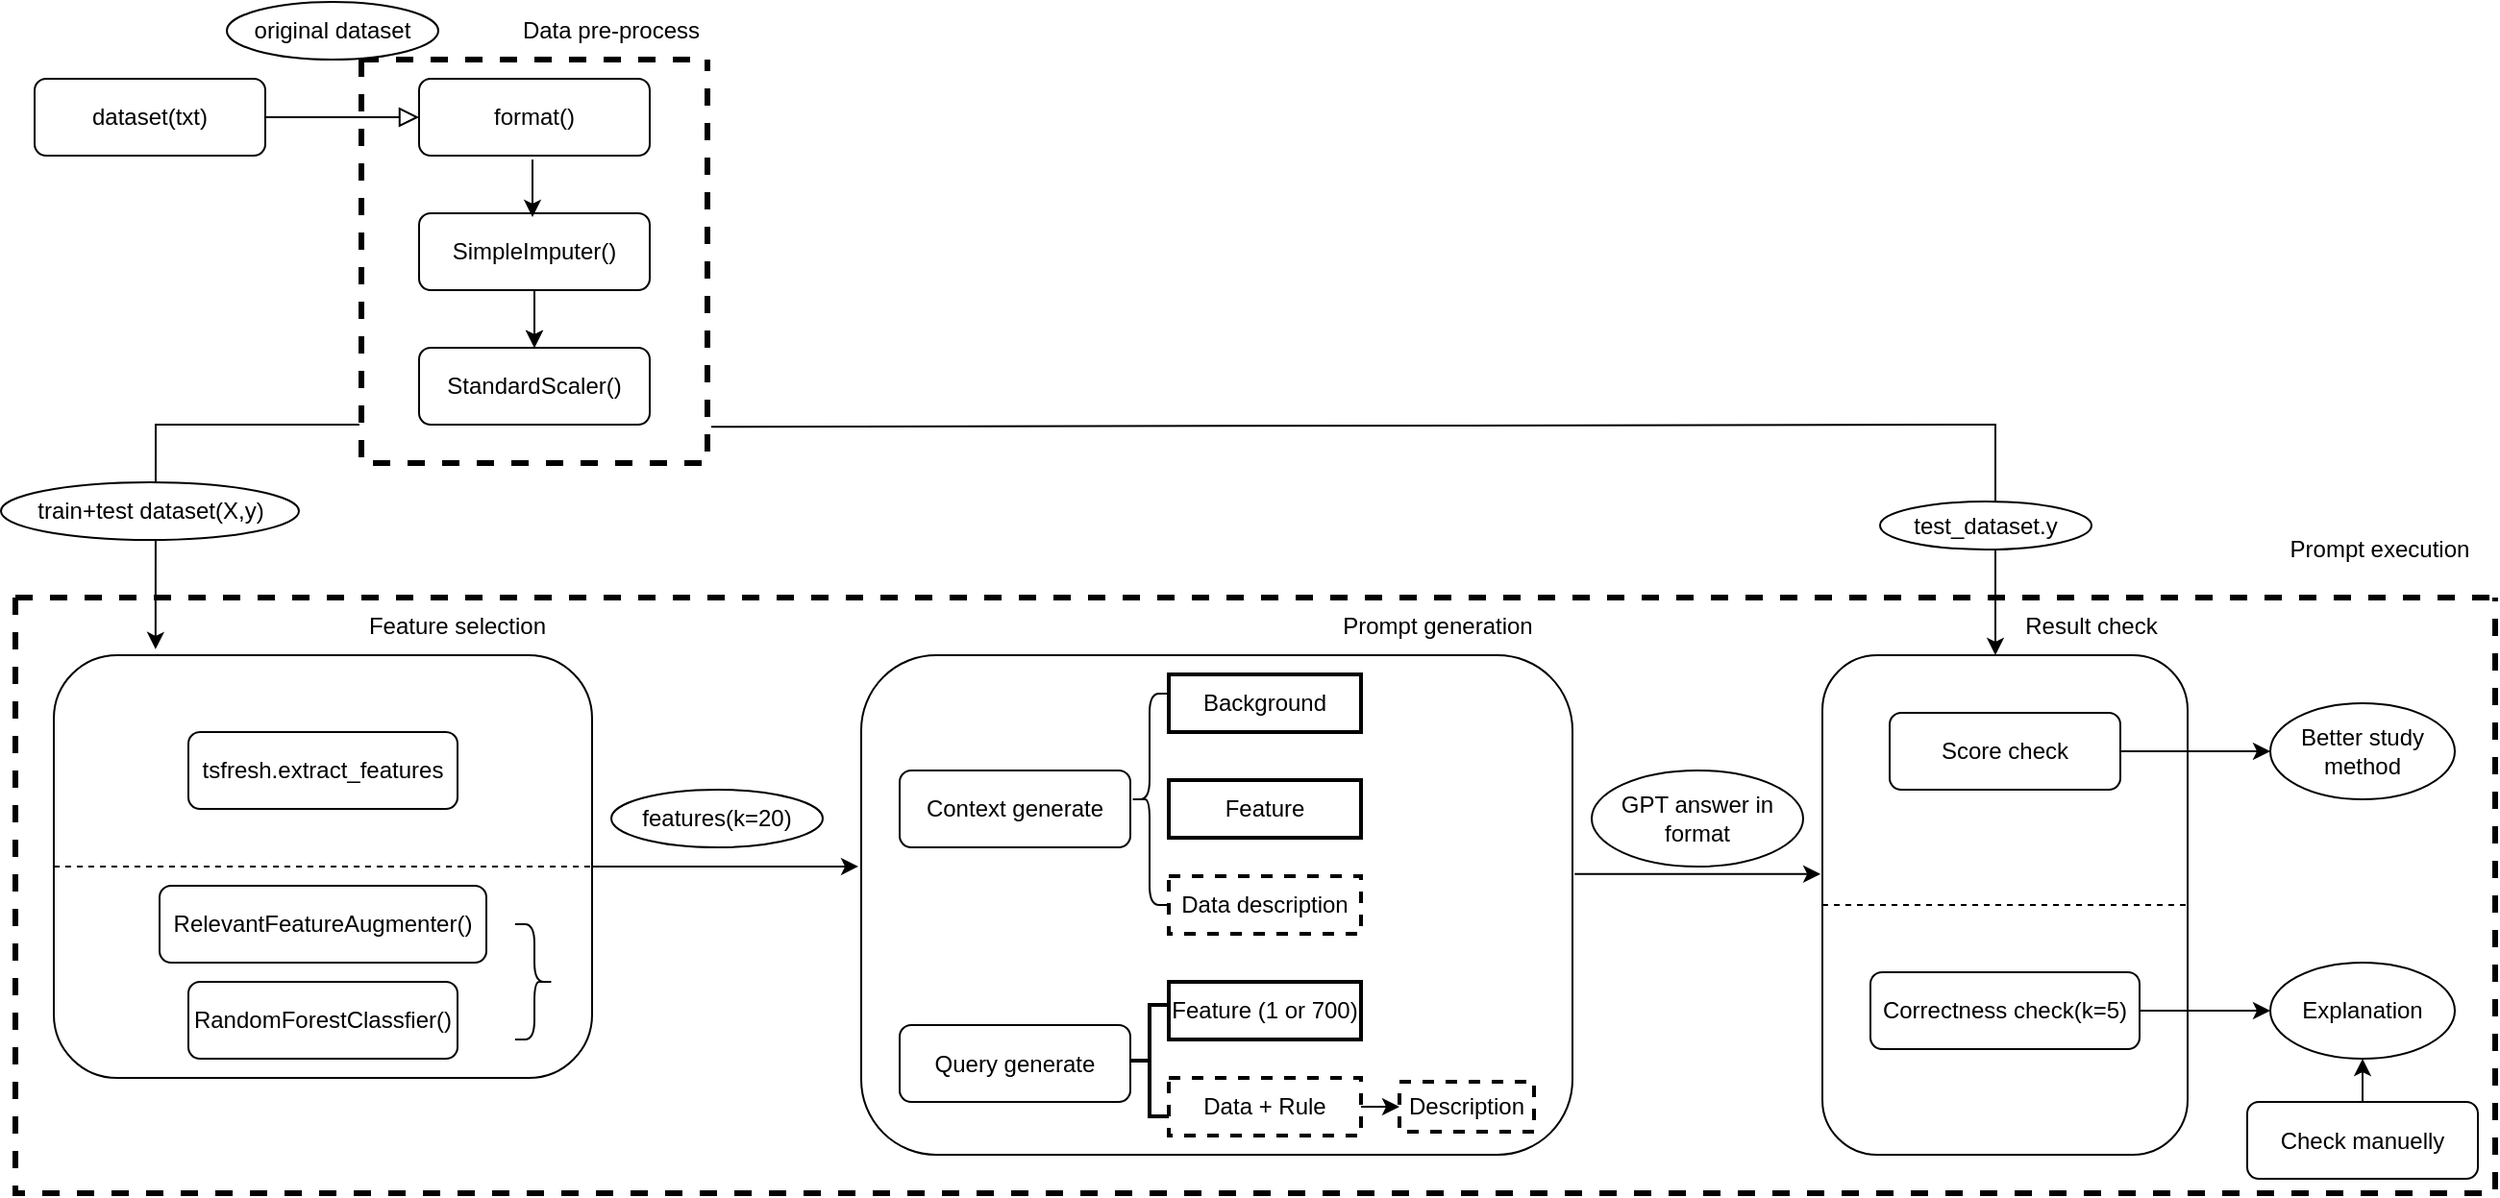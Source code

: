 <mxfile version="21.6.5" type="device">
  <diagram id="C5RBs43oDa-KdzZeNtuy" name="Page-1">
    <mxGraphModel dx="1434" dy="756" grid="1" gridSize="10" guides="1" tooltips="1" connect="1" arrows="1" fold="1" page="1" pageScale="1" pageWidth="827" pageHeight="1169" math="0" shadow="0">
      <root>
        <mxCell id="WIyWlLk6GJQsqaUBKTNV-0" />
        <mxCell id="WIyWlLk6GJQsqaUBKTNV-1" parent="WIyWlLk6GJQsqaUBKTNV-0" />
        <mxCell id="WIyWlLk6GJQsqaUBKTNV-2" value="" style="rounded=0;html=1;jettySize=auto;orthogonalLoop=1;fontSize=11;endArrow=block;endFill=0;endSize=8;strokeWidth=1;shadow=0;labelBackgroundColor=none;edgeStyle=orthogonalEdgeStyle;exitX=1;exitY=0.5;exitDx=0;exitDy=0;entryX=0;entryY=0.5;entryDx=0;entryDy=0;" parent="WIyWlLk6GJQsqaUBKTNV-1" edge="1" target="LgZh5UOVkd5tFv0mdFSw-1" source="WIyWlLk6GJQsqaUBKTNV-3">
          <mxGeometry relative="1" as="geometry">
            <mxPoint x="160" y="172" as="sourcePoint" />
            <mxPoint x="230" y="162" as="targetPoint" />
            <Array as="points">
              <mxPoint x="160" y="90" />
              <mxPoint x="160" y="90" />
            </Array>
          </mxGeometry>
        </mxCell>
        <mxCell id="WIyWlLk6GJQsqaUBKTNV-3" value="dataset(txt)" style="rounded=1;whiteSpace=wrap;html=1;fontSize=12;glass=0;strokeWidth=1;shadow=0;" parent="WIyWlLk6GJQsqaUBKTNV-1" vertex="1">
          <mxGeometry x="30" y="70" width="120" height="40" as="geometry" />
        </mxCell>
        <mxCell id="LgZh5UOVkd5tFv0mdFSw-2" value="" style="edgeStyle=orthogonalEdgeStyle;rounded=0;orthogonalLoop=1;jettySize=auto;html=1;" edge="1" parent="WIyWlLk6GJQsqaUBKTNV-1" source="gK3jX9xH8F0dARAaS51u-2" target="gK3jX9xH8F0dARAaS51u-3">
          <mxGeometry relative="1" as="geometry" />
        </mxCell>
        <mxCell id="gK3jX9xH8F0dARAaS51u-2" value="SimpleImputer()" style="rounded=1;whiteSpace=wrap;html=1;fontSize=12;glass=0;strokeWidth=1;shadow=0;" parent="WIyWlLk6GJQsqaUBKTNV-1" vertex="1">
          <mxGeometry x="230" y="140" width="120" height="40" as="geometry" />
        </mxCell>
        <mxCell id="gK3jX9xH8F0dARAaS51u-3" value="StandardScaler()" style="rounded=1;whiteSpace=wrap;html=1;fontSize=12;glass=0;strokeWidth=1;shadow=0;" parent="WIyWlLk6GJQsqaUBKTNV-1" vertex="1">
          <mxGeometry x="230" y="210" width="120" height="40" as="geometry" />
        </mxCell>
        <mxCell id="gK3jX9xH8F0dARAaS51u-4" value="" style="endArrow=classic;html=1;rounded=0;exitX=0.5;exitY=1;exitDx=0;exitDy=0;entryX=0.5;entryY=0;entryDx=0;entryDy=0;" parent="WIyWlLk6GJQsqaUBKTNV-1" source="gK3jX9xH8F0dARAaS51u-2" target="gK3jX9xH8F0dARAaS51u-3" edge="1">
          <mxGeometry width="50" height="50" relative="1" as="geometry">
            <mxPoint x="320" y="340" as="sourcePoint" />
            <mxPoint x="370" y="290" as="targetPoint" />
          </mxGeometry>
        </mxCell>
        <mxCell id="gK3jX9xH8F0dARAaS51u-5" value="" style="swimlane;startSize=0;dashed=1;strokeWidth=3;" parent="WIyWlLk6GJQsqaUBKTNV-1" vertex="1">
          <mxGeometry x="200" y="60" width="180" height="210" as="geometry" />
        </mxCell>
        <mxCell id="LgZh5UOVkd5tFv0mdFSw-1" value="format()" style="rounded=1;whiteSpace=wrap;html=1;fontSize=12;glass=0;strokeWidth=1;shadow=0;" vertex="1" parent="gK3jX9xH8F0dARAaS51u-5">
          <mxGeometry x="30" y="10" width="120" height="40" as="geometry" />
        </mxCell>
        <mxCell id="gK3jX9xH8F0dARAaS51u-6" value="Data pre-process" style="text;html=1;strokeColor=none;fillColor=none;align=center;verticalAlign=middle;whiteSpace=wrap;rounded=0;" parent="WIyWlLk6GJQsqaUBKTNV-1" vertex="1">
          <mxGeometry x="270" y="30" width="120" height="30" as="geometry" />
        </mxCell>
        <mxCell id="gK3jX9xH8F0dARAaS51u-17" value="" style="swimlane;startSize=0;dashed=1;strokeWidth=3;" parent="WIyWlLk6GJQsqaUBKTNV-1" vertex="1">
          <mxGeometry x="20" y="340" width="1290" height="310" as="geometry" />
        </mxCell>
        <mxCell id="LgZh5UOVkd5tFv0mdFSw-10" value="" style="rounded=1;whiteSpace=wrap;html=1;" vertex="1" parent="gK3jX9xH8F0dARAaS51u-17">
          <mxGeometry x="20" y="30" width="280" height="220" as="geometry" />
        </mxCell>
        <mxCell id="LgZh5UOVkd5tFv0mdFSw-11" value="Feature selection" style="text;html=1;strokeColor=none;fillColor=none;align=center;verticalAlign=middle;whiteSpace=wrap;rounded=0;" vertex="1" parent="gK3jX9xH8F0dARAaS51u-17">
          <mxGeometry x="170" width="120" height="30" as="geometry" />
        </mxCell>
        <mxCell id="LgZh5UOVkd5tFv0mdFSw-12" value="" style="endArrow=none;dashed=1;html=1;rounded=0;exitX=0;exitY=0.5;exitDx=0;exitDy=0;entryX=1;entryY=0.5;entryDx=0;entryDy=0;" edge="1" parent="gK3jX9xH8F0dARAaS51u-17" source="LgZh5UOVkd5tFv0mdFSw-10" target="LgZh5UOVkd5tFv0mdFSw-10">
          <mxGeometry width="50" height="50" relative="1" as="geometry">
            <mxPoint x="340" y="70" as="sourcePoint" />
            <mxPoint x="390" y="20" as="targetPoint" />
          </mxGeometry>
        </mxCell>
        <mxCell id="gK3jX9xH8F0dARAaS51u-8" value="tsfresh.extract_features" style="rounded=1;whiteSpace=wrap;html=1;fontSize=12;glass=0;strokeWidth=1;shadow=0;" parent="gK3jX9xH8F0dARAaS51u-17" vertex="1">
          <mxGeometry x="90" y="70" width="140" height="40" as="geometry" />
        </mxCell>
        <mxCell id="LgZh5UOVkd5tFv0mdFSw-18" value="RelevantFeatureAugmenter()" style="rounded=1;whiteSpace=wrap;html=1;fontSize=12;glass=0;strokeWidth=1;shadow=0;" vertex="1" parent="gK3jX9xH8F0dARAaS51u-17">
          <mxGeometry x="75" y="150" width="170" height="40" as="geometry" />
        </mxCell>
        <mxCell id="LgZh5UOVkd5tFv0mdFSw-19" value="RandomForestClassfier()" style="rounded=1;whiteSpace=wrap;html=1;fontSize=12;glass=0;strokeWidth=1;shadow=0;" vertex="1" parent="gK3jX9xH8F0dARAaS51u-17">
          <mxGeometry x="90" y="200" width="140" height="40" as="geometry" />
        </mxCell>
        <mxCell id="LgZh5UOVkd5tFv0mdFSw-22" value="" style="shape=curlyBracket;whiteSpace=wrap;html=1;rounded=1;flipH=1;labelPosition=right;verticalLabelPosition=middle;align=left;verticalAlign=middle;" vertex="1" parent="gK3jX9xH8F0dARAaS51u-17">
          <mxGeometry x="260" y="170" width="20" height="60" as="geometry" />
        </mxCell>
        <mxCell id="LgZh5UOVkd5tFv0mdFSw-23" value="" style="rounded=1;whiteSpace=wrap;html=1;" vertex="1" parent="gK3jX9xH8F0dARAaS51u-17">
          <mxGeometry x="440" y="30" width="370" height="260" as="geometry" />
        </mxCell>
        <mxCell id="LgZh5UOVkd5tFv0mdFSw-27" value="features(k=20)" style="ellipse;whiteSpace=wrap;html=1;" vertex="1" parent="gK3jX9xH8F0dARAaS51u-17">
          <mxGeometry x="310" y="100" width="110" height="30" as="geometry" />
        </mxCell>
        <mxCell id="LgZh5UOVkd5tFv0mdFSw-28" value="" style="endArrow=classic;html=1;rounded=0;exitX=1;exitY=0.5;exitDx=0;exitDy=0;entryX=-0.004;entryY=0.423;entryDx=0;entryDy=0;entryPerimeter=0;" edge="1" parent="gK3jX9xH8F0dARAaS51u-17" source="LgZh5UOVkd5tFv0mdFSw-10" target="LgZh5UOVkd5tFv0mdFSw-23">
          <mxGeometry width="50" height="50" relative="1" as="geometry">
            <mxPoint x="340" y="70" as="sourcePoint" />
            <mxPoint x="390" y="20" as="targetPoint" />
          </mxGeometry>
        </mxCell>
        <mxCell id="LgZh5UOVkd5tFv0mdFSw-29" value="Prompt generation" style="text;html=1;strokeColor=none;fillColor=none;align=center;verticalAlign=middle;whiteSpace=wrap;rounded=0;" vertex="1" parent="gK3jX9xH8F0dARAaS51u-17">
          <mxGeometry x="680" width="120" height="30" as="geometry" />
        </mxCell>
        <mxCell id="gK3jX9xH8F0dARAaS51u-13" value="Context generate" style="rounded=1;whiteSpace=wrap;html=1;fontSize=12;glass=0;strokeWidth=1;shadow=0;" parent="gK3jX9xH8F0dARAaS51u-17" vertex="1">
          <mxGeometry x="460" y="90" width="120" height="40" as="geometry" />
        </mxCell>
        <mxCell id="gK3jX9xH8F0dARAaS51u-14" value="Query generate" style="rounded=1;whiteSpace=wrap;html=1;fontSize=12;glass=0;strokeWidth=1;shadow=0;" parent="gK3jX9xH8F0dARAaS51u-17" vertex="1">
          <mxGeometry x="460" y="222.5" width="120" height="40" as="geometry" />
        </mxCell>
        <mxCell id="gK3jX9xH8F0dARAaS51u-20" value="Background" style="whiteSpace=wrap;html=1;align=center;strokeWidth=2;" parent="gK3jX9xH8F0dARAaS51u-17" vertex="1">
          <mxGeometry x="600" y="40" width="100" height="30" as="geometry" />
        </mxCell>
        <mxCell id="gK3jX9xH8F0dARAaS51u-22" value="Feature" style="whiteSpace=wrap;html=1;align=center;strokeWidth=2;" parent="gK3jX9xH8F0dARAaS51u-17" vertex="1">
          <mxGeometry x="600" y="95" width="100" height="30" as="geometry" />
        </mxCell>
        <mxCell id="gK3jX9xH8F0dARAaS51u-32" value="Feature (1 or 700)" style="whiteSpace=wrap;html=1;align=center;strokeWidth=2;" parent="gK3jX9xH8F0dARAaS51u-17" vertex="1">
          <mxGeometry x="600" y="200" width="100" height="30" as="geometry" />
        </mxCell>
        <mxCell id="LgZh5UOVkd5tFv0mdFSw-31" value="" style="shape=curlyBracket;whiteSpace=wrap;html=1;rounded=1;labelPosition=left;verticalLabelPosition=middle;align=right;verticalAlign=middle;" vertex="1" parent="gK3jX9xH8F0dARAaS51u-17">
          <mxGeometry x="580" y="50" width="20" height="110" as="geometry" />
        </mxCell>
        <mxCell id="LgZh5UOVkd5tFv0mdFSw-32" value="Data description" style="whiteSpace=wrap;html=1;align=center;strokeWidth=2;dashed=1;" vertex="1" parent="gK3jX9xH8F0dARAaS51u-17">
          <mxGeometry x="600" y="145" width="100" height="30" as="geometry" />
        </mxCell>
        <mxCell id="LgZh5UOVkd5tFv0mdFSw-33" value="" style="strokeWidth=2;html=1;shape=mxgraph.flowchart.annotation_2;align=left;labelPosition=right;pointerEvents=1;" vertex="1" parent="gK3jX9xH8F0dARAaS51u-17">
          <mxGeometry x="580" y="212" width="20" height="58" as="geometry" />
        </mxCell>
        <mxCell id="LgZh5UOVkd5tFv0mdFSw-35" value="Data + Rule" style="whiteSpace=wrap;html=1;align=center;strokeWidth=2;dashed=1;" vertex="1" parent="gK3jX9xH8F0dARAaS51u-17">
          <mxGeometry x="600" y="250" width="100" height="30" as="geometry" />
        </mxCell>
        <mxCell id="LgZh5UOVkd5tFv0mdFSw-36" value="Description" style="whiteSpace=wrap;html=1;align=center;strokeWidth=2;dashed=1;" vertex="1" parent="gK3jX9xH8F0dARAaS51u-17">
          <mxGeometry x="720" y="252" width="70" height="26" as="geometry" />
        </mxCell>
        <mxCell id="LgZh5UOVkd5tFv0mdFSw-37" value="" style="endArrow=classic;html=1;rounded=0;exitX=1;exitY=0.5;exitDx=0;exitDy=0;entryX=0;entryY=0.5;entryDx=0;entryDy=0;" edge="1" parent="gK3jX9xH8F0dARAaS51u-17" source="LgZh5UOVkd5tFv0mdFSw-35" target="LgZh5UOVkd5tFv0mdFSw-36">
          <mxGeometry width="50" height="50" relative="1" as="geometry">
            <mxPoint x="340" y="-30" as="sourcePoint" />
            <mxPoint x="390" y="-80" as="targetPoint" />
          </mxGeometry>
        </mxCell>
        <mxCell id="LgZh5UOVkd5tFv0mdFSw-38" value="" style="rounded=1;whiteSpace=wrap;html=1;" vertex="1" parent="gK3jX9xH8F0dARAaS51u-17">
          <mxGeometry x="940" y="30" width="190" height="260" as="geometry" />
        </mxCell>
        <mxCell id="LgZh5UOVkd5tFv0mdFSw-39" value="" style="endArrow=classic;html=1;rounded=0;exitX=1.003;exitY=0.438;exitDx=0;exitDy=0;exitPerimeter=0;entryX=-0.005;entryY=0.438;entryDx=0;entryDy=0;entryPerimeter=0;" edge="1" parent="gK3jX9xH8F0dARAaS51u-17" source="LgZh5UOVkd5tFv0mdFSw-23" target="LgZh5UOVkd5tFv0mdFSw-38">
          <mxGeometry width="50" height="50" relative="1" as="geometry">
            <mxPoint x="807" y="144" as="sourcePoint" />
            <mxPoint x="890" y="144" as="targetPoint" />
          </mxGeometry>
        </mxCell>
        <mxCell id="LgZh5UOVkd5tFv0mdFSw-40" value="GPT answer in format" style="ellipse;whiteSpace=wrap;html=1;" vertex="1" parent="gK3jX9xH8F0dARAaS51u-17">
          <mxGeometry x="820" y="90" width="110" height="50" as="geometry" />
        </mxCell>
        <mxCell id="gK3jX9xH8F0dARAaS51u-55" value="Score check" style="rounded=1;whiteSpace=wrap;html=1;fontSize=12;glass=0;strokeWidth=1;shadow=0;" parent="gK3jX9xH8F0dARAaS51u-17" vertex="1">
          <mxGeometry x="975" y="60" width="120" height="40" as="geometry" />
        </mxCell>
        <mxCell id="LgZh5UOVkd5tFv0mdFSw-43" value="Correctness check(k=5)" style="rounded=1;whiteSpace=wrap;html=1;fontSize=12;glass=0;strokeWidth=1;shadow=0;" vertex="1" parent="gK3jX9xH8F0dARAaS51u-17">
          <mxGeometry x="965" y="195" width="140" height="40" as="geometry" />
        </mxCell>
        <mxCell id="LgZh5UOVkd5tFv0mdFSw-45" value="Better study method" style="ellipse;whiteSpace=wrap;html=1;" vertex="1" parent="gK3jX9xH8F0dARAaS51u-17">
          <mxGeometry x="1173" y="55" width="96" height="50" as="geometry" />
        </mxCell>
        <mxCell id="LgZh5UOVkd5tFv0mdFSw-46" value="" style="endArrow=classic;html=1;rounded=0;exitX=1;exitY=0.5;exitDx=0;exitDy=0;entryX=0;entryY=0.5;entryDx=0;entryDy=0;" edge="1" parent="gK3jX9xH8F0dARAaS51u-17" source="gK3jX9xH8F0dARAaS51u-55" target="LgZh5UOVkd5tFv0mdFSw-45">
          <mxGeometry width="50" height="50" relative="1" as="geometry">
            <mxPoint x="630" y="20" as="sourcePoint" />
            <mxPoint x="680" y="-30" as="targetPoint" />
          </mxGeometry>
        </mxCell>
        <mxCell id="LgZh5UOVkd5tFv0mdFSw-47" value="Result check" style="text;html=1;strokeColor=none;fillColor=none;align=center;verticalAlign=middle;whiteSpace=wrap;rounded=0;" vertex="1" parent="gK3jX9xH8F0dARAaS51u-17">
          <mxGeometry x="1020" width="120" height="30" as="geometry" />
        </mxCell>
        <mxCell id="LgZh5UOVkd5tFv0mdFSw-48" value="" style="endArrow=none;dashed=1;html=1;rounded=0;exitX=0;exitY=0.5;exitDx=0;exitDy=0;entryX=1;entryY=0.5;entryDx=0;entryDy=0;" edge="1" parent="gK3jX9xH8F0dARAaS51u-17" source="LgZh5UOVkd5tFv0mdFSw-38" target="LgZh5UOVkd5tFv0mdFSw-38">
          <mxGeometry width="50" height="50" relative="1" as="geometry">
            <mxPoint x="941" y="150" as="sourcePoint" />
            <mxPoint x="1221" y="150" as="targetPoint" />
          </mxGeometry>
        </mxCell>
        <mxCell id="LgZh5UOVkd5tFv0mdFSw-50" value="Explanation" style="ellipse;whiteSpace=wrap;html=1;" vertex="1" parent="gK3jX9xH8F0dARAaS51u-17">
          <mxGeometry x="1173" y="190" width="96" height="50" as="geometry" />
        </mxCell>
        <mxCell id="LgZh5UOVkd5tFv0mdFSw-51" value="" style="endArrow=classic;html=1;rounded=0;exitX=1;exitY=0.5;exitDx=0;exitDy=0;" edge="1" parent="gK3jX9xH8F0dARAaS51u-17" source="LgZh5UOVkd5tFv0mdFSw-43" target="LgZh5UOVkd5tFv0mdFSw-50">
          <mxGeometry width="50" height="50" relative="1" as="geometry">
            <mxPoint x="1125" y="555" as="sourcePoint" />
            <mxPoint x="1310" y="579" as="targetPoint" />
          </mxGeometry>
        </mxCell>
        <mxCell id="gK3jX9xH8F0dARAaS51u-76" value="Check manuelly" style="rounded=1;whiteSpace=wrap;html=1;fontSize=12;glass=0;strokeWidth=1;shadow=0;" parent="gK3jX9xH8F0dARAaS51u-17" vertex="1">
          <mxGeometry x="1161" y="262.5" width="120" height="40" as="geometry" />
        </mxCell>
        <mxCell id="gK3jX9xH8F0dARAaS51u-77" value="" style="endArrow=classic;html=1;rounded=0;entryX=0.5;entryY=1;entryDx=0;entryDy=0;exitX=0.5;exitY=0;exitDx=0;exitDy=0;" parent="gK3jX9xH8F0dARAaS51u-17" source="gK3jX9xH8F0dARAaS51u-76" target="LgZh5UOVkd5tFv0mdFSw-50" edge="1">
          <mxGeometry width="50" height="50" relative="1" as="geometry">
            <mxPoint x="570" y="550" as="sourcePoint" />
            <mxPoint x="620" y="500" as="targetPoint" />
          </mxGeometry>
        </mxCell>
        <mxCell id="LgZh5UOVkd5tFv0mdFSw-3" value="" style="edgeStyle=orthogonalEdgeStyle;rounded=0;orthogonalLoop=1;jettySize=auto;html=1;" edge="1" parent="WIyWlLk6GJQsqaUBKTNV-1">
          <mxGeometry relative="1" as="geometry">
            <mxPoint x="289" y="112" as="sourcePoint" />
            <mxPoint x="289" y="142" as="targetPoint" />
          </mxGeometry>
        </mxCell>
        <mxCell id="LgZh5UOVkd5tFv0mdFSw-5" value="" style="endArrow=classic;html=1;rounded=0;exitX=-0.006;exitY=0.905;exitDx=0;exitDy=0;entryX=0.189;entryY=-0.014;entryDx=0;entryDy=0;entryPerimeter=0;exitPerimeter=0;" edge="1" parent="WIyWlLk6GJQsqaUBKTNV-1" source="gK3jX9xH8F0dARAaS51u-5" target="LgZh5UOVkd5tFv0mdFSw-10">
          <mxGeometry width="50" height="50" relative="1" as="geometry">
            <mxPoint x="700" y="410" as="sourcePoint" />
            <mxPoint x="750" y="360" as="targetPoint" />
            <Array as="points">
              <mxPoint x="93" y="250" />
            </Array>
          </mxGeometry>
        </mxCell>
        <mxCell id="gK3jX9xH8F0dARAaS51u-34" value="Prompt execution" style="text;html=1;strokeColor=none;fillColor=none;align=center;verticalAlign=middle;whiteSpace=wrap;rounded=0;" parent="WIyWlLk6GJQsqaUBKTNV-1" vertex="1">
          <mxGeometry x="1190" y="300" width="120" height="30" as="geometry" />
        </mxCell>
        <mxCell id="LgZh5UOVkd5tFv0mdFSw-24" value="original dataset" style="ellipse;whiteSpace=wrap;html=1;" vertex="1" parent="WIyWlLk6GJQsqaUBKTNV-1">
          <mxGeometry x="130" y="30" width="110" height="30" as="geometry" />
        </mxCell>
        <mxCell id="LgZh5UOVkd5tFv0mdFSw-26" value="train+test dataset(X,y)" style="ellipse;whiteSpace=wrap;html=1;" vertex="1" parent="WIyWlLk6GJQsqaUBKTNV-1">
          <mxGeometry x="12.5" y="280" width="155" height="30" as="geometry" />
        </mxCell>
        <mxCell id="LgZh5UOVkd5tFv0mdFSw-41" value="" style="endArrow=classic;html=1;rounded=0;exitX=1.011;exitY=0.91;exitDx=0;exitDy=0;exitPerimeter=0;" edge="1" parent="WIyWlLk6GJQsqaUBKTNV-1" source="gK3jX9xH8F0dARAaS51u-5">
          <mxGeometry width="50" height="50" relative="1" as="geometry">
            <mxPoint x="650" y="370" as="sourcePoint" />
            <mxPoint x="1050" y="370" as="targetPoint" />
            <Array as="points">
              <mxPoint x="1050" y="250" />
            </Array>
          </mxGeometry>
        </mxCell>
        <mxCell id="LgZh5UOVkd5tFv0mdFSw-42" value="test_dataset.y" style="ellipse;whiteSpace=wrap;html=1;" vertex="1" parent="WIyWlLk6GJQsqaUBKTNV-1">
          <mxGeometry x="990" y="290" width="110" height="25" as="geometry" />
        </mxCell>
      </root>
    </mxGraphModel>
  </diagram>
</mxfile>
